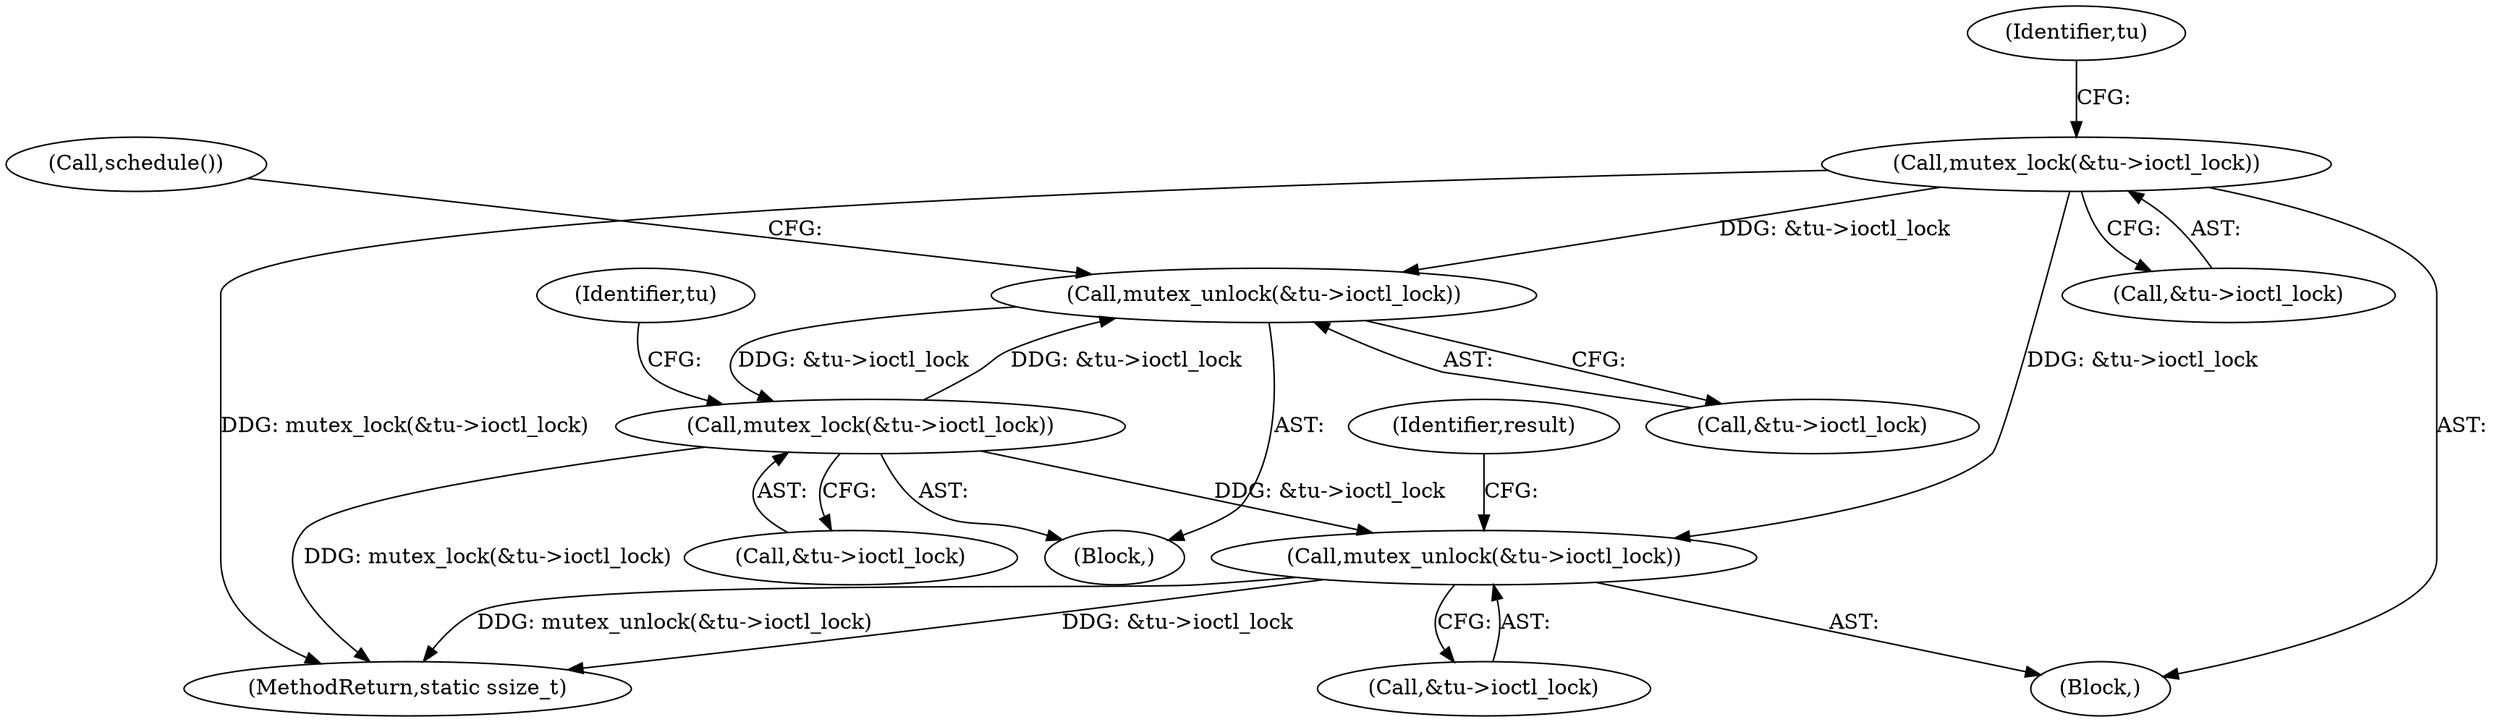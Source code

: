 digraph "0_linux_d11662f4f798b50d8c8743f433842c3e40fe3378@API" {
"1000132" [label="(Call,mutex_lock(&tu->ioctl_lock))"];
"1000194" [label="(Call,mutex_unlock(&tu->ioctl_lock))"];
"1000200" [label="(Call,mutex_lock(&tu->ioctl_lock))"];
"1000317" [label="(Call,mutex_unlock(&tu->ioctl_lock))"];
"1000329" [label="(MethodReturn,static ssize_t)"];
"1000105" [label="(Block,)"];
"1000194" [label="(Call,mutex_unlock(&tu->ioctl_lock))"];
"1000132" [label="(Call,mutex_lock(&tu->ioctl_lock))"];
"1000156" [label="(Block,)"];
"1000199" [label="(Call,schedule())"];
"1000195" [label="(Call,&tu->ioctl_lock)"];
"1000140" [label="(Identifier,tu)"];
"1000208" [label="(Identifier,tu)"];
"1000317" [label="(Call,mutex_unlock(&tu->ioctl_lock))"];
"1000133" [label="(Call,&tu->ioctl_lock)"];
"1000201" [label="(Call,&tu->ioctl_lock)"];
"1000318" [label="(Call,&tu->ioctl_lock)"];
"1000200" [label="(Call,mutex_lock(&tu->ioctl_lock))"];
"1000325" [label="(Identifier,result)"];
"1000132" -> "1000105"  [label="AST: "];
"1000132" -> "1000133"  [label="CFG: "];
"1000133" -> "1000132"  [label="AST: "];
"1000140" -> "1000132"  [label="CFG: "];
"1000132" -> "1000329"  [label="DDG: mutex_lock(&tu->ioctl_lock)"];
"1000132" -> "1000194"  [label="DDG: &tu->ioctl_lock"];
"1000132" -> "1000317"  [label="DDG: &tu->ioctl_lock"];
"1000194" -> "1000156"  [label="AST: "];
"1000194" -> "1000195"  [label="CFG: "];
"1000195" -> "1000194"  [label="AST: "];
"1000199" -> "1000194"  [label="CFG: "];
"1000200" -> "1000194"  [label="DDG: &tu->ioctl_lock"];
"1000194" -> "1000200"  [label="DDG: &tu->ioctl_lock"];
"1000200" -> "1000156"  [label="AST: "];
"1000200" -> "1000201"  [label="CFG: "];
"1000201" -> "1000200"  [label="AST: "];
"1000208" -> "1000200"  [label="CFG: "];
"1000200" -> "1000329"  [label="DDG: mutex_lock(&tu->ioctl_lock)"];
"1000200" -> "1000317"  [label="DDG: &tu->ioctl_lock"];
"1000317" -> "1000105"  [label="AST: "];
"1000317" -> "1000318"  [label="CFG: "];
"1000318" -> "1000317"  [label="AST: "];
"1000325" -> "1000317"  [label="CFG: "];
"1000317" -> "1000329"  [label="DDG: &tu->ioctl_lock"];
"1000317" -> "1000329"  [label="DDG: mutex_unlock(&tu->ioctl_lock)"];
}

